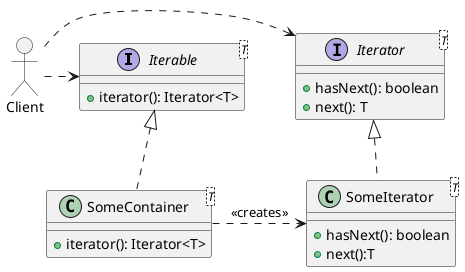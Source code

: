 @startuml iterator
allow_mixing


interface Iterable<T> {
	+iterator(): Iterator<T>
}

interface Iterator<T> {
	+hasNext(): boolean
	+next(): T
}

actor Client
Iterable <..left.. Client
Client ..right..> Iterator

class SomeContainer<T> implements Iterable {
	+iterator(): Iterator<T>
}

class SomeIterator<T> implements Iterator {
	+hasNext(): boolean
	+next():T 
}

SomeContainer ..right..> SomeIterator : "<<creates>>"

@enduml
